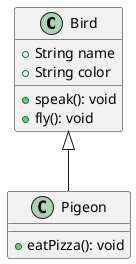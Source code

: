 @startuml

class Bird {
    +String name
    +String color
    +speak(): void
    +fly(): void
}

class Pigeon{
    +eatPizza(): void
}
Bird <|-- Pigeon

@enduml